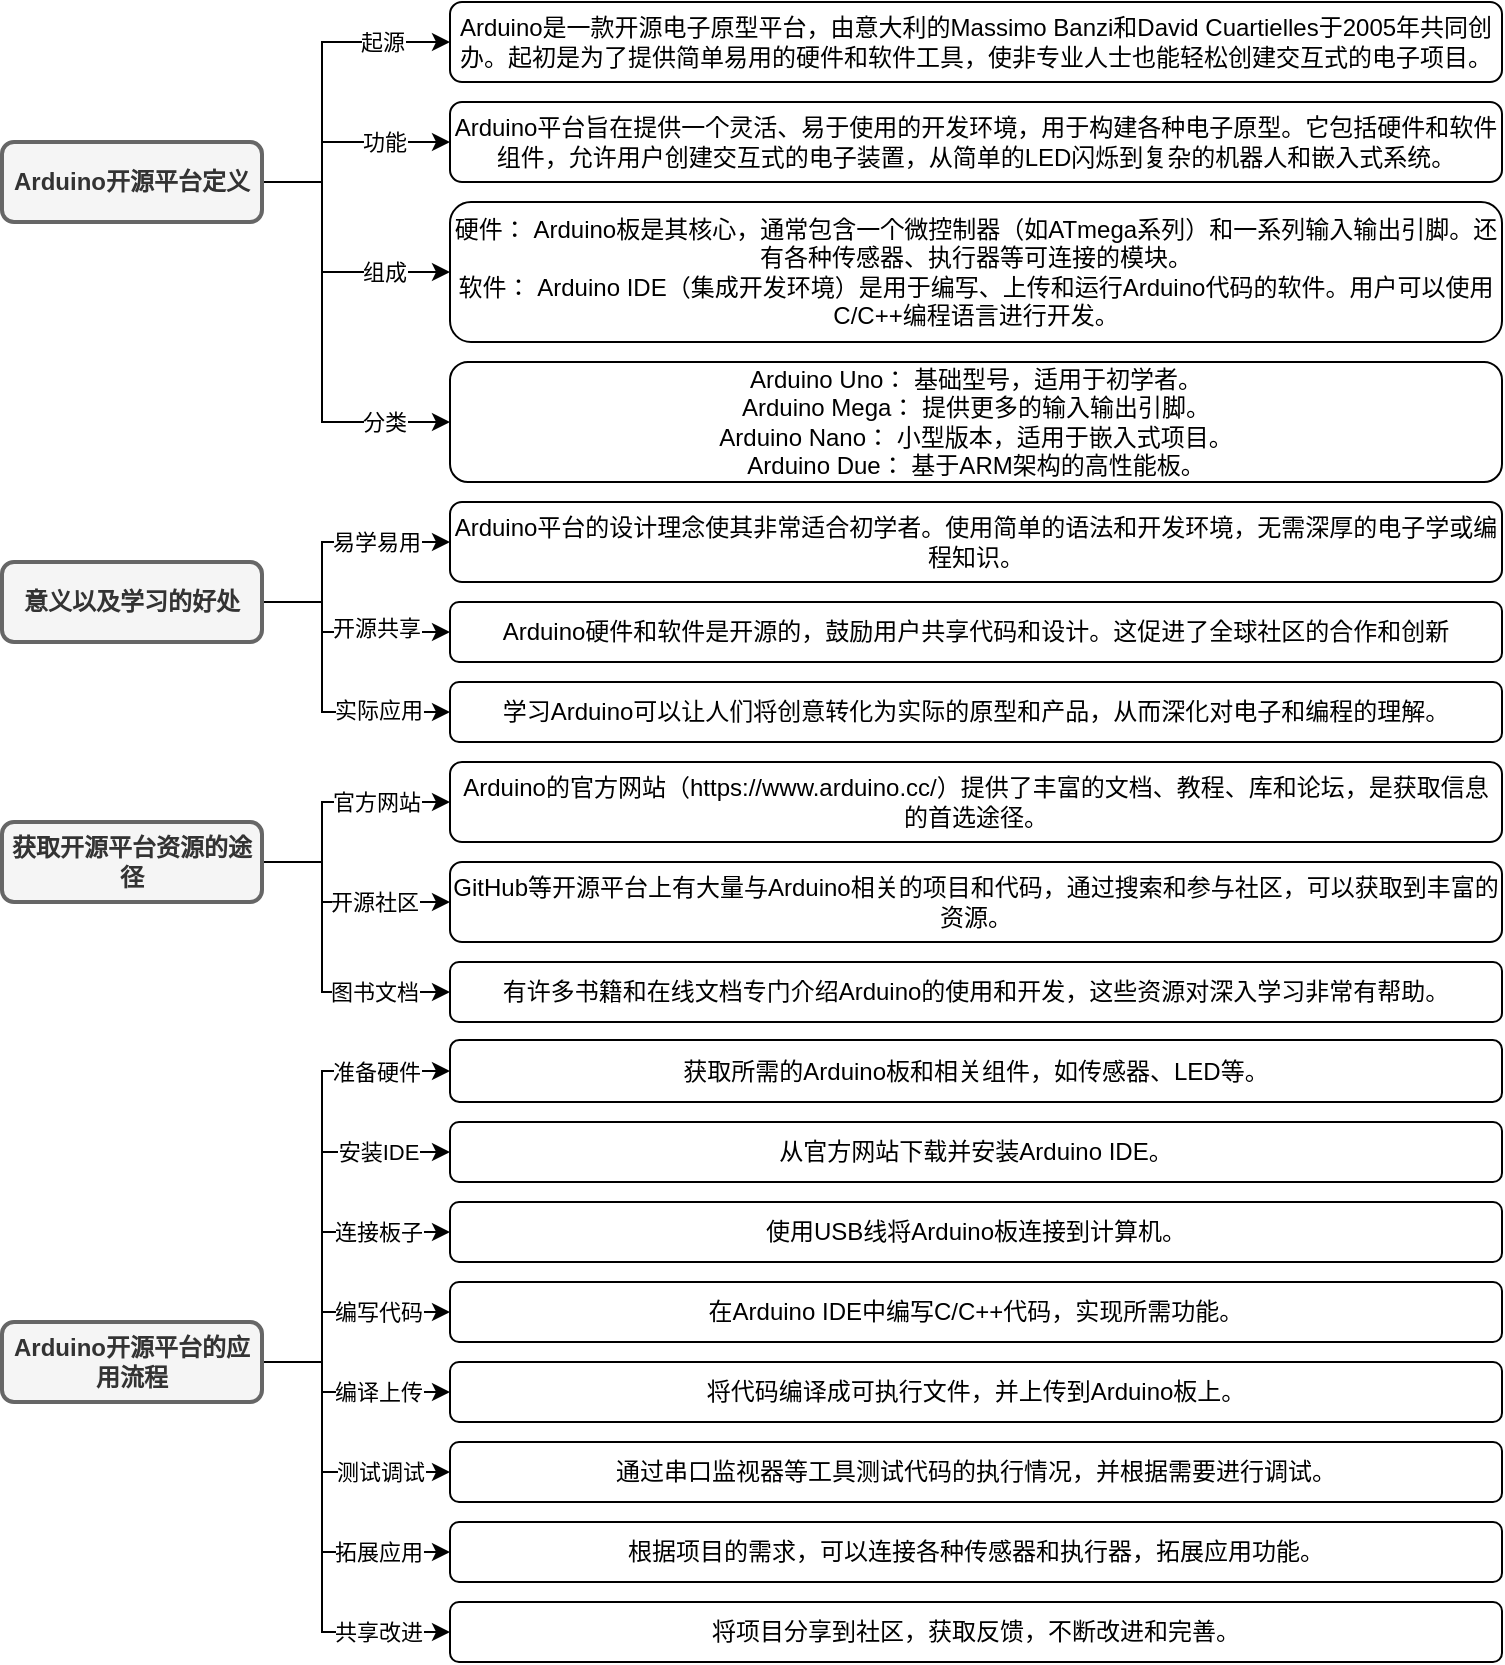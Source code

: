 <mxfile version="22.1.16" type="github">
  <diagram name="第 1 页" id="2WmyflCK8ktEX4IRngpf">
    <mxGraphModel dx="802" dy="455" grid="1" gridSize="10" guides="1" tooltips="1" connect="1" arrows="1" fold="1" page="1" pageScale="1" pageWidth="827" pageHeight="1169" background="none" math="0" shadow="0">
      <root>
        <mxCell id="0" />
        <mxCell id="1" parent="0" />
        <mxCell id="1LkqUc88LuxEq9g32Vnp-11" style="edgeStyle=orthogonalEdgeStyle;rounded=0;orthogonalLoop=1;jettySize=auto;html=1;entryX=0;entryY=0.5;entryDx=0;entryDy=0;" edge="1" parent="1" source="1LkqUc88LuxEq9g32Vnp-1" target="1LkqUc88LuxEq9g32Vnp-10">
          <mxGeometry relative="1" as="geometry">
            <Array as="points">
              <mxPoint x="230" y="120" />
              <mxPoint x="230" y="240" />
            </Array>
          </mxGeometry>
        </mxCell>
        <mxCell id="1LkqUc88LuxEq9g32Vnp-21" value="分类" style="edgeLabel;html=1;align=center;verticalAlign=middle;resizable=0;points=[];" vertex="1" connectable="0" parent="1LkqUc88LuxEq9g32Vnp-11">
          <mxGeometry x="0.536" y="-1" relative="1" as="geometry">
            <mxPoint x="16" y="-1" as="offset" />
          </mxGeometry>
        </mxCell>
        <mxCell id="1LkqUc88LuxEq9g32Vnp-13" style="edgeStyle=orthogonalEdgeStyle;rounded=0;orthogonalLoop=1;jettySize=auto;html=1;entryX=0;entryY=0.5;entryDx=0;entryDy=0;" edge="1" parent="1" source="1LkqUc88LuxEq9g32Vnp-1" target="1LkqUc88LuxEq9g32Vnp-9">
          <mxGeometry relative="1" as="geometry">
            <Array as="points">
              <mxPoint x="230" y="120" />
              <mxPoint x="230" y="165" />
            </Array>
          </mxGeometry>
        </mxCell>
        <mxCell id="1LkqUc88LuxEq9g32Vnp-19" value="组成" style="edgeLabel;html=1;align=center;verticalAlign=middle;resizable=0;points=[];" vertex="1" connectable="0" parent="1LkqUc88LuxEq9g32Vnp-13">
          <mxGeometry x="0.405" y="3" relative="1" as="geometry">
            <mxPoint x="8" y="3" as="offset" />
          </mxGeometry>
        </mxCell>
        <mxCell id="1LkqUc88LuxEq9g32Vnp-14" style="edgeStyle=orthogonalEdgeStyle;rounded=0;orthogonalLoop=1;jettySize=auto;html=1;entryX=0;entryY=0.5;entryDx=0;entryDy=0;" edge="1" parent="1" source="1LkqUc88LuxEq9g32Vnp-1" target="1LkqUc88LuxEq9g32Vnp-7">
          <mxGeometry relative="1" as="geometry">
            <Array as="points">
              <mxPoint x="230" y="120" />
              <mxPoint x="230" y="100" />
            </Array>
          </mxGeometry>
        </mxCell>
        <mxCell id="1LkqUc88LuxEq9g32Vnp-20" value="功能" style="edgeLabel;html=1;align=center;verticalAlign=middle;resizable=0;points=[];" vertex="1" connectable="0" parent="1LkqUc88LuxEq9g32Vnp-14">
          <mxGeometry x="0.323" y="-1" relative="1" as="geometry">
            <mxPoint x="5" y="-1" as="offset" />
          </mxGeometry>
        </mxCell>
        <mxCell id="1LkqUc88LuxEq9g32Vnp-15" style="edgeStyle=orthogonalEdgeStyle;rounded=0;orthogonalLoop=1;jettySize=auto;html=1;entryX=0;entryY=0.5;entryDx=0;entryDy=0;" edge="1" parent="1" source="1LkqUc88LuxEq9g32Vnp-1" target="1LkqUc88LuxEq9g32Vnp-8">
          <mxGeometry relative="1" as="geometry">
            <Array as="points">
              <mxPoint x="230" y="120" />
              <mxPoint x="230" y="50" />
            </Array>
          </mxGeometry>
        </mxCell>
        <mxCell id="1LkqUc88LuxEq9g32Vnp-17" value="起源" style="edgeLabel;html=1;align=center;verticalAlign=middle;resizable=0;points=[];" vertex="1" connectable="0" parent="1LkqUc88LuxEq9g32Vnp-15">
          <mxGeometry x="0.563" y="1" relative="1" as="geometry">
            <mxPoint x="2" y="1" as="offset" />
          </mxGeometry>
        </mxCell>
        <mxCell id="1LkqUc88LuxEq9g32Vnp-1" value="Arduino开源平台定义" style="rounded=1;whiteSpace=wrap;html=1;strokeWidth=2;fillColor=#f5f5f5;strokeColor=#666666;fontColor=#333333;fontStyle=1" vertex="1" parent="1">
          <mxGeometry x="70" y="100" width="130" height="40" as="geometry" />
        </mxCell>
        <mxCell id="1LkqUc88LuxEq9g32Vnp-7" value="Arduino平台旨在提供一个灵活、易于使用的开发环境，用于构建各种电子原型。它包括硬件和软件组件，允许用户创建交互式的电子装置，从简单的LED闪烁到复杂的机器人和嵌入式系统。" style="rounded=1;whiteSpace=wrap;html=1;" vertex="1" parent="1">
          <mxGeometry x="294" y="80" width="526" height="40" as="geometry" />
        </mxCell>
        <mxCell id="1LkqUc88LuxEq9g32Vnp-8" value="Arduino是一款开源电子原型平台，由意大利的Massimo Banzi和David Cuartielles于2005年共同创办。起初是为了提供简单易用的硬件和软件工具，使非专业人士也能轻松创建交互式的电子项目。" style="rounded=1;whiteSpace=wrap;html=1;" vertex="1" parent="1">
          <mxGeometry x="294" y="30" width="526" height="40" as="geometry" />
        </mxCell>
        <mxCell id="1LkqUc88LuxEq9g32Vnp-9" value="&lt;div&gt;硬件： Arduino板是其核心，通常包含一个微控制器（如ATmega系列）和一系列输入输出引脚。还有各种传感器、执行器等可连接的模块。&lt;/div&gt;&lt;div&gt;软件： Arduino IDE（集成开发环境）是用于编写、上传和运行Arduino代码的软件。用户可以使用C/C++编程语言进行开发。&lt;/div&gt;" style="rounded=1;whiteSpace=wrap;html=1;" vertex="1" parent="1">
          <mxGeometry x="294" y="130" width="526" height="70" as="geometry" />
        </mxCell>
        <mxCell id="1LkqUc88LuxEq9g32Vnp-10" value="&lt;div&gt;Arduino Uno： 基础型号，适用于初学者。&lt;/div&gt;&lt;div&gt;Arduino Mega： 提供更多的输入输出引脚。&lt;/div&gt;&lt;div&gt;Arduino Nano： 小型版本，适用于嵌入式项目。&lt;/div&gt;&lt;div&gt;Arduino Due： 基于ARM架构的高性能板。&lt;/div&gt;" style="rounded=1;whiteSpace=wrap;html=1;" vertex="1" parent="1">
          <mxGeometry x="294" y="210" width="526" height="60" as="geometry" />
        </mxCell>
        <mxCell id="1LkqUc88LuxEq9g32Vnp-33" style="edgeStyle=orthogonalEdgeStyle;rounded=0;orthogonalLoop=1;jettySize=auto;html=1;" edge="1" parent="1" source="1LkqUc88LuxEq9g32Vnp-25" target="1LkqUc88LuxEq9g32Vnp-28">
          <mxGeometry relative="1" as="geometry">
            <Array as="points">
              <mxPoint x="230" y="330" />
              <mxPoint x="230" y="300" />
            </Array>
          </mxGeometry>
        </mxCell>
        <mxCell id="1LkqUc88LuxEq9g32Vnp-36" value="易学易用" style="edgeLabel;html=1;align=center;verticalAlign=middle;resizable=0;points=[];" vertex="1" connectable="0" parent="1LkqUc88LuxEq9g32Vnp-33">
          <mxGeometry x="0.398" y="2" relative="1" as="geometry">
            <mxPoint y="2" as="offset" />
          </mxGeometry>
        </mxCell>
        <mxCell id="1LkqUc88LuxEq9g32Vnp-34" style="edgeStyle=orthogonalEdgeStyle;rounded=0;orthogonalLoop=1;jettySize=auto;html=1;entryX=0;entryY=0.5;entryDx=0;entryDy=0;" edge="1" parent="1" source="1LkqUc88LuxEq9g32Vnp-25" target="1LkqUc88LuxEq9g32Vnp-29">
          <mxGeometry relative="1" as="geometry">
            <Array as="points">
              <mxPoint x="230" y="330" />
              <mxPoint x="230" y="345" />
            </Array>
          </mxGeometry>
        </mxCell>
        <mxCell id="1LkqUc88LuxEq9g32Vnp-37" value="开源共享" style="edgeLabel;html=1;align=center;verticalAlign=middle;resizable=0;points=[];" vertex="1" connectable="0" parent="1LkqUc88LuxEq9g32Vnp-34">
          <mxGeometry x="0.316" y="2" relative="1" as="geometry">
            <mxPoint as="offset" />
          </mxGeometry>
        </mxCell>
        <mxCell id="1LkqUc88LuxEq9g32Vnp-35" style="edgeStyle=orthogonalEdgeStyle;rounded=0;orthogonalLoop=1;jettySize=auto;html=1;entryX=0;entryY=0.5;entryDx=0;entryDy=0;" edge="1" parent="1" source="1LkqUc88LuxEq9g32Vnp-25" target="1LkqUc88LuxEq9g32Vnp-30">
          <mxGeometry relative="1" as="geometry">
            <Array as="points">
              <mxPoint x="230" y="330" />
              <mxPoint x="230" y="385" />
            </Array>
          </mxGeometry>
        </mxCell>
        <mxCell id="1LkqUc88LuxEq9g32Vnp-38" value="实际应用" style="edgeLabel;html=1;align=center;verticalAlign=middle;resizable=0;points=[];" vertex="1" connectable="0" parent="1LkqUc88LuxEq9g32Vnp-35">
          <mxGeometry x="0.514" y="1" relative="1" as="geometry">
            <mxPoint as="offset" />
          </mxGeometry>
        </mxCell>
        <mxCell id="1LkqUc88LuxEq9g32Vnp-25" value="意义以及学习的好处" style="rounded=1;whiteSpace=wrap;html=1;strokeWidth=2;fontStyle=1;fillColor=#f5f5f5;fontColor=#333333;strokeColor=#666666;" vertex="1" parent="1">
          <mxGeometry x="70" y="310" width="130" height="40" as="geometry" />
        </mxCell>
        <mxCell id="1LkqUc88LuxEq9g32Vnp-28" value="Arduino平台的设计理念使其非常适合初学者。使用简单的语法和开发环境，无需深厚的电子学或编程知识。" style="rounded=1;whiteSpace=wrap;html=1;" vertex="1" parent="1">
          <mxGeometry x="294" y="280" width="526" height="40" as="geometry" />
        </mxCell>
        <mxCell id="1LkqUc88LuxEq9g32Vnp-29" value="Arduino硬件和软件是开源的，鼓励用户共享代码和设计。这促进了全球社区的合作和创新" style="rounded=1;whiteSpace=wrap;html=1;" vertex="1" parent="1">
          <mxGeometry x="294" y="330" width="526" height="30" as="geometry" />
        </mxCell>
        <mxCell id="1LkqUc88LuxEq9g32Vnp-30" value="学习Arduino可以让人们将创意转化为实际的原型和产品，从而深化对电子和编程的理解。" style="rounded=1;whiteSpace=wrap;html=1;" vertex="1" parent="1">
          <mxGeometry x="294" y="370" width="526" height="30" as="geometry" />
        </mxCell>
        <mxCell id="1LkqUc88LuxEq9g32Vnp-43" style="edgeStyle=orthogonalEdgeStyle;rounded=0;orthogonalLoop=1;jettySize=auto;html=1;entryX=0;entryY=0.5;entryDx=0;entryDy=0;" edge="1" parent="1" source="1LkqUc88LuxEq9g32Vnp-39" target="1LkqUc88LuxEq9g32Vnp-40">
          <mxGeometry relative="1" as="geometry">
            <Array as="points">
              <mxPoint x="230" y="460" />
              <mxPoint x="230" y="430" />
            </Array>
          </mxGeometry>
        </mxCell>
        <mxCell id="1LkqUc88LuxEq9g32Vnp-46" value="官方网站" style="edgeLabel;html=1;align=center;verticalAlign=middle;resizable=0;points=[];" vertex="1" connectable="0" parent="1LkqUc88LuxEq9g32Vnp-43">
          <mxGeometry x="0.348" relative="1" as="geometry">
            <mxPoint x="3" as="offset" />
          </mxGeometry>
        </mxCell>
        <mxCell id="1LkqUc88LuxEq9g32Vnp-44" style="edgeStyle=orthogonalEdgeStyle;rounded=0;orthogonalLoop=1;jettySize=auto;html=1;entryX=0;entryY=0.5;entryDx=0;entryDy=0;" edge="1" parent="1" source="1LkqUc88LuxEq9g32Vnp-39" target="1LkqUc88LuxEq9g32Vnp-41">
          <mxGeometry relative="1" as="geometry">
            <Array as="points">
              <mxPoint x="230" y="460" />
              <mxPoint x="230" y="480" />
            </Array>
          </mxGeometry>
        </mxCell>
        <mxCell id="1LkqUc88LuxEq9g32Vnp-47" value="开源社区" style="edgeLabel;html=1;align=center;verticalAlign=middle;resizable=0;points=[];" vertex="1" connectable="0" parent="1LkqUc88LuxEq9g32Vnp-44">
          <mxGeometry x="0.206" y="-3" relative="1" as="geometry">
            <mxPoint x="7" y="-3" as="offset" />
          </mxGeometry>
        </mxCell>
        <mxCell id="1LkqUc88LuxEq9g32Vnp-45" style="edgeStyle=orthogonalEdgeStyle;rounded=0;orthogonalLoop=1;jettySize=auto;html=1;entryX=0;entryY=0.5;entryDx=0;entryDy=0;" edge="1" parent="1" source="1LkqUc88LuxEq9g32Vnp-39" target="1LkqUc88LuxEq9g32Vnp-42">
          <mxGeometry relative="1" as="geometry">
            <Array as="points">
              <mxPoint x="230" y="460" />
              <mxPoint x="230" y="525" />
            </Array>
          </mxGeometry>
        </mxCell>
        <mxCell id="1LkqUc88LuxEq9g32Vnp-49" value="图书文档" style="edgeLabel;html=1;align=center;verticalAlign=middle;resizable=0;points=[];" vertex="1" connectable="0" parent="1LkqUc88LuxEq9g32Vnp-45">
          <mxGeometry x="0.517" y="-2" relative="1" as="geometry">
            <mxPoint y="-2" as="offset" />
          </mxGeometry>
        </mxCell>
        <mxCell id="1LkqUc88LuxEq9g32Vnp-39" value="获取开源平台资源的途径" style="rounded=1;whiteSpace=wrap;html=1;fillColor=#f5f5f5;fontColor=#333333;strokeColor=#666666;strokeWidth=2;fontStyle=1" vertex="1" parent="1">
          <mxGeometry x="70" y="440" width="130" height="40" as="geometry" />
        </mxCell>
        <mxCell id="1LkqUc88LuxEq9g32Vnp-40" value="Arduino的官方网站（https://www.arduino.cc/）提供了丰富的文档、教程、库和论坛，是获取信息的首选途径。" style="rounded=1;whiteSpace=wrap;html=1;" vertex="1" parent="1">
          <mxGeometry x="294" y="410" width="526" height="40" as="geometry" />
        </mxCell>
        <mxCell id="1LkqUc88LuxEq9g32Vnp-41" value="&lt;div&gt;GitHub等开源平台上有大量与Arduino相关的项目和代码，通过搜索和参与社区，可以获取到丰富的资源。&lt;/div&gt;" style="rounded=1;whiteSpace=wrap;html=1;" vertex="1" parent="1">
          <mxGeometry x="294" y="460" width="526" height="40" as="geometry" />
        </mxCell>
        <mxCell id="1LkqUc88LuxEq9g32Vnp-42" value="有许多书籍和在线文档专门介绍Arduino的使用和开发，这些资源对深入学习非常有帮助。" style="rounded=1;whiteSpace=wrap;html=1;" vertex="1" parent="1">
          <mxGeometry x="294" y="510" width="526" height="30" as="geometry" />
        </mxCell>
        <mxCell id="1LkqUc88LuxEq9g32Vnp-59" style="edgeStyle=orthogonalEdgeStyle;rounded=0;orthogonalLoop=1;jettySize=auto;html=1;entryX=0;entryY=0.5;entryDx=0;entryDy=0;" edge="1" parent="1" source="1LkqUc88LuxEq9g32Vnp-50" target="1LkqUc88LuxEq9g32Vnp-51">
          <mxGeometry relative="1" as="geometry">
            <Array as="points">
              <mxPoint x="230" y="710" />
              <mxPoint x="230" y="565" />
            </Array>
          </mxGeometry>
        </mxCell>
        <mxCell id="1LkqUc88LuxEq9g32Vnp-67" value="准备硬件" style="edgeLabel;html=1;align=center;verticalAlign=middle;resizable=0;points=[];" vertex="1" connectable="0" parent="1LkqUc88LuxEq9g32Vnp-59">
          <mxGeometry x="0.661" y="-2" relative="1" as="geometry">
            <mxPoint x="3" y="-2" as="offset" />
          </mxGeometry>
        </mxCell>
        <mxCell id="1LkqUc88LuxEq9g32Vnp-60" style="edgeStyle=orthogonalEdgeStyle;rounded=0;orthogonalLoop=1;jettySize=auto;html=1;entryX=0;entryY=0.5;entryDx=0;entryDy=0;" edge="1" parent="1" source="1LkqUc88LuxEq9g32Vnp-50" target="1LkqUc88LuxEq9g32Vnp-52">
          <mxGeometry relative="1" as="geometry">
            <Array as="points">
              <mxPoint x="230" y="710" />
              <mxPoint x="230" y="605" />
            </Array>
          </mxGeometry>
        </mxCell>
        <mxCell id="1LkqUc88LuxEq9g32Vnp-68" value="安装IDE" style="edgeLabel;html=1;align=center;verticalAlign=middle;resizable=0;points=[];" vertex="1" connectable="0" parent="1LkqUc88LuxEq9g32Vnp-60">
          <mxGeometry x="0.608" y="1" relative="1" as="geometry">
            <mxPoint x="3" y="1" as="offset" />
          </mxGeometry>
        </mxCell>
        <mxCell id="1LkqUc88LuxEq9g32Vnp-61" style="edgeStyle=orthogonalEdgeStyle;rounded=0;orthogonalLoop=1;jettySize=auto;html=1;entryX=0;entryY=0.5;entryDx=0;entryDy=0;" edge="1" parent="1" source="1LkqUc88LuxEq9g32Vnp-50" target="1LkqUc88LuxEq9g32Vnp-55">
          <mxGeometry relative="1" as="geometry">
            <Array as="points">
              <mxPoint x="230" y="710" />
              <mxPoint x="230" y="645" />
            </Array>
          </mxGeometry>
        </mxCell>
        <mxCell id="1LkqUc88LuxEq9g32Vnp-70" value="连接板子" style="edgeLabel;html=1;align=center;verticalAlign=middle;resizable=0;points=[];" vertex="1" connectable="0" parent="1LkqUc88LuxEq9g32Vnp-61">
          <mxGeometry x="0.489" y="-1" relative="1" as="geometry">
            <mxPoint x="4" y="-1" as="offset" />
          </mxGeometry>
        </mxCell>
        <mxCell id="1LkqUc88LuxEq9g32Vnp-62" style="edgeStyle=orthogonalEdgeStyle;rounded=0;orthogonalLoop=1;jettySize=auto;html=1;" edge="1" parent="1" source="1LkqUc88LuxEq9g32Vnp-50" target="1LkqUc88LuxEq9g32Vnp-53">
          <mxGeometry relative="1" as="geometry">
            <Array as="points">
              <mxPoint x="230" y="710" />
              <mxPoint x="230" y="685" />
            </Array>
          </mxGeometry>
        </mxCell>
        <mxCell id="1LkqUc88LuxEq9g32Vnp-71" value="编写代码" style="edgeLabel;html=1;align=center;verticalAlign=middle;resizable=0;points=[];" vertex="1" connectable="0" parent="1LkqUc88LuxEq9g32Vnp-62">
          <mxGeometry x="0.425" relative="1" as="geometry">
            <mxPoint x="-2" as="offset" />
          </mxGeometry>
        </mxCell>
        <mxCell id="1LkqUc88LuxEq9g32Vnp-63" style="edgeStyle=orthogonalEdgeStyle;rounded=0;orthogonalLoop=1;jettySize=auto;html=1;" edge="1" parent="1" source="1LkqUc88LuxEq9g32Vnp-50" target="1LkqUc88LuxEq9g32Vnp-54">
          <mxGeometry relative="1" as="geometry">
            <Array as="points">
              <mxPoint x="230" y="710" />
              <mxPoint x="230" y="725" />
            </Array>
          </mxGeometry>
        </mxCell>
        <mxCell id="1LkqUc88LuxEq9g32Vnp-72" value="编译上传" style="edgeLabel;html=1;align=center;verticalAlign=middle;resizable=0;points=[];" vertex="1" connectable="0" parent="1LkqUc88LuxEq9g32Vnp-63">
          <mxGeometry x="0.342" y="4" relative="1" as="geometry">
            <mxPoint y="4" as="offset" />
          </mxGeometry>
        </mxCell>
        <mxCell id="1LkqUc88LuxEq9g32Vnp-64" style="edgeStyle=orthogonalEdgeStyle;rounded=0;orthogonalLoop=1;jettySize=auto;html=1;entryX=0;entryY=0.5;entryDx=0;entryDy=0;" edge="1" parent="1" source="1LkqUc88LuxEq9g32Vnp-50" target="1LkqUc88LuxEq9g32Vnp-56">
          <mxGeometry relative="1" as="geometry">
            <Array as="points">
              <mxPoint x="230" y="710" />
              <mxPoint x="230" y="765" />
            </Array>
          </mxGeometry>
        </mxCell>
        <mxCell id="1LkqUc88LuxEq9g32Vnp-73" value="测试调试" style="edgeLabel;html=1;align=center;verticalAlign=middle;resizable=0;points=[];" vertex="1" connectable="0" parent="1LkqUc88LuxEq9g32Vnp-64">
          <mxGeometry x="0.497" y="-2" relative="1" as="geometry">
            <mxPoint x="2" y="-2" as="offset" />
          </mxGeometry>
        </mxCell>
        <mxCell id="1LkqUc88LuxEq9g32Vnp-65" style="edgeStyle=orthogonalEdgeStyle;rounded=0;orthogonalLoop=1;jettySize=auto;html=1;entryX=0;entryY=0.5;entryDx=0;entryDy=0;" edge="1" parent="1" source="1LkqUc88LuxEq9g32Vnp-50" target="1LkqUc88LuxEq9g32Vnp-58">
          <mxGeometry relative="1" as="geometry">
            <Array as="points">
              <mxPoint x="230" y="710" />
              <mxPoint x="230" y="805" />
            </Array>
          </mxGeometry>
        </mxCell>
        <mxCell id="1LkqUc88LuxEq9g32Vnp-74" value="拓展应用" style="edgeLabel;html=1;align=center;verticalAlign=middle;resizable=0;points=[];" vertex="1" connectable="0" parent="1LkqUc88LuxEq9g32Vnp-65">
          <mxGeometry x="0.629" relative="1" as="geometry">
            <mxPoint x="-1" as="offset" />
          </mxGeometry>
        </mxCell>
        <mxCell id="1LkqUc88LuxEq9g32Vnp-66" style="edgeStyle=orthogonalEdgeStyle;rounded=0;orthogonalLoop=1;jettySize=auto;html=1;entryX=0;entryY=0.5;entryDx=0;entryDy=0;" edge="1" parent="1" source="1LkqUc88LuxEq9g32Vnp-50" target="1LkqUc88LuxEq9g32Vnp-57">
          <mxGeometry relative="1" as="geometry">
            <Array as="points">
              <mxPoint x="230" y="710" />
              <mxPoint x="230" y="845" />
            </Array>
          </mxGeometry>
        </mxCell>
        <mxCell id="1LkqUc88LuxEq9g32Vnp-75" value="共享改进" style="edgeLabel;html=1;align=center;verticalAlign=middle;resizable=0;points=[];" vertex="1" connectable="0" parent="1LkqUc88LuxEq9g32Vnp-66">
          <mxGeometry x="0.666" y="-2" relative="1" as="geometry">
            <mxPoint x="2" y="-2" as="offset" />
          </mxGeometry>
        </mxCell>
        <mxCell id="1LkqUc88LuxEq9g32Vnp-50" value="Arduino开源平台的应用流程" style="rounded=1;whiteSpace=wrap;html=1;strokeWidth=2;fillColor=#f5f5f5;fontColor=#333333;strokeColor=#666666;fontStyle=1" vertex="1" parent="1">
          <mxGeometry x="70" y="690" width="130" height="40" as="geometry" />
        </mxCell>
        <mxCell id="1LkqUc88LuxEq9g32Vnp-51" value="获取所需的Arduino板和相关组件，如传感器、LED等。" style="rounded=1;whiteSpace=wrap;html=1;" vertex="1" parent="1">
          <mxGeometry x="294" y="549" width="526" height="31" as="geometry" />
        </mxCell>
        <mxCell id="1LkqUc88LuxEq9g32Vnp-52" value="从官方网站下载并安装Arduino IDE。" style="rounded=1;whiteSpace=wrap;html=1;" vertex="1" parent="1">
          <mxGeometry x="294" y="590" width="526" height="30" as="geometry" />
        </mxCell>
        <mxCell id="1LkqUc88LuxEq9g32Vnp-53" value="在Arduino IDE中编写C/C++代码，实现所需功能。" style="rounded=1;whiteSpace=wrap;html=1;" vertex="1" parent="1">
          <mxGeometry x="294" y="670" width="526" height="30" as="geometry" />
        </mxCell>
        <mxCell id="1LkqUc88LuxEq9g32Vnp-54" value="将代码编译成可执行文件，并上传到Arduino板上。" style="rounded=1;whiteSpace=wrap;html=1;" vertex="1" parent="1">
          <mxGeometry x="294" y="710" width="526" height="30" as="geometry" />
        </mxCell>
        <mxCell id="1LkqUc88LuxEq9g32Vnp-55" value="&lt;div&gt;使用USB线将Arduino板连接到计算机。&lt;/div&gt;" style="rounded=1;whiteSpace=wrap;html=1;" vertex="1" parent="1">
          <mxGeometry x="294" y="630" width="526" height="30" as="geometry" />
        </mxCell>
        <mxCell id="1LkqUc88LuxEq9g32Vnp-56" value="通过串口监视器等工具测试代码的执行情况，并根据需要进行调试。" style="rounded=1;whiteSpace=wrap;html=1;" vertex="1" parent="1">
          <mxGeometry x="294" y="750" width="526" height="30" as="geometry" />
        </mxCell>
        <mxCell id="1LkqUc88LuxEq9g32Vnp-57" value="将项目分享到社区，获取反馈，不断改进和完善。" style="rounded=1;whiteSpace=wrap;html=1;" vertex="1" parent="1">
          <mxGeometry x="294" y="830" width="526" height="30" as="geometry" />
        </mxCell>
        <mxCell id="1LkqUc88LuxEq9g32Vnp-58" value="根据项目的需求，可以连接各种传感器和执行器，拓展应用功能。" style="rounded=1;whiteSpace=wrap;html=1;" vertex="1" parent="1">
          <mxGeometry x="294" y="790" width="526" height="30" as="geometry" />
        </mxCell>
      </root>
    </mxGraphModel>
  </diagram>
</mxfile>
